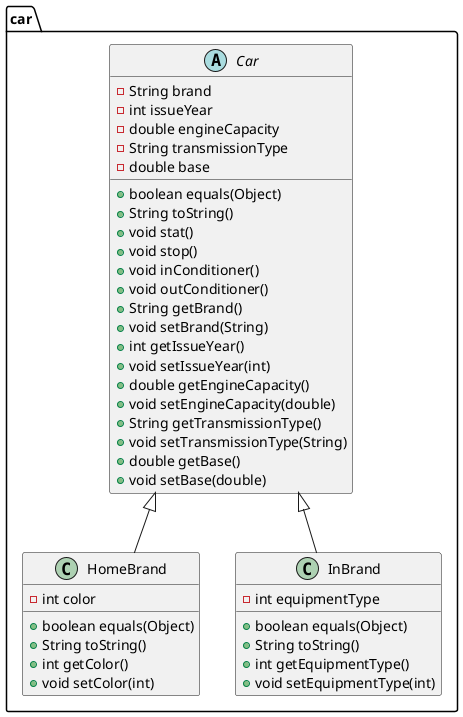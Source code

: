 @startuml
class car.HomeBrand {
- int color
+ boolean equals(Object)
+ String toString()
+ int getColor()
+ void setColor(int)
}
abstract class car.Car {
- String brand
- int issueYear
- double engineCapacity
- String transmissionType
- double base
+ boolean equals(Object)
+ String toString()
+ void stat()
+ void stop()
+ void inConditioner()
+ void outConditioner()
+ String getBrand()
+ void setBrand(String)
+ int getIssueYear()
+ void setIssueYear(int)
+ double getEngineCapacity()
+ void setEngineCapacity(double)
+ String getTransmissionType()
+ void setTransmissionType(String)
+ double getBase()
+ void setBase(double)
}
class car.InBrand {
- int equipmentType
+ boolean equals(Object)
+ String toString()
+ int getEquipmentType()
+ void setEquipmentType(int)
}


car.Car <|-- car.HomeBrand
car.Car <|-- car.InBrand
@enduml